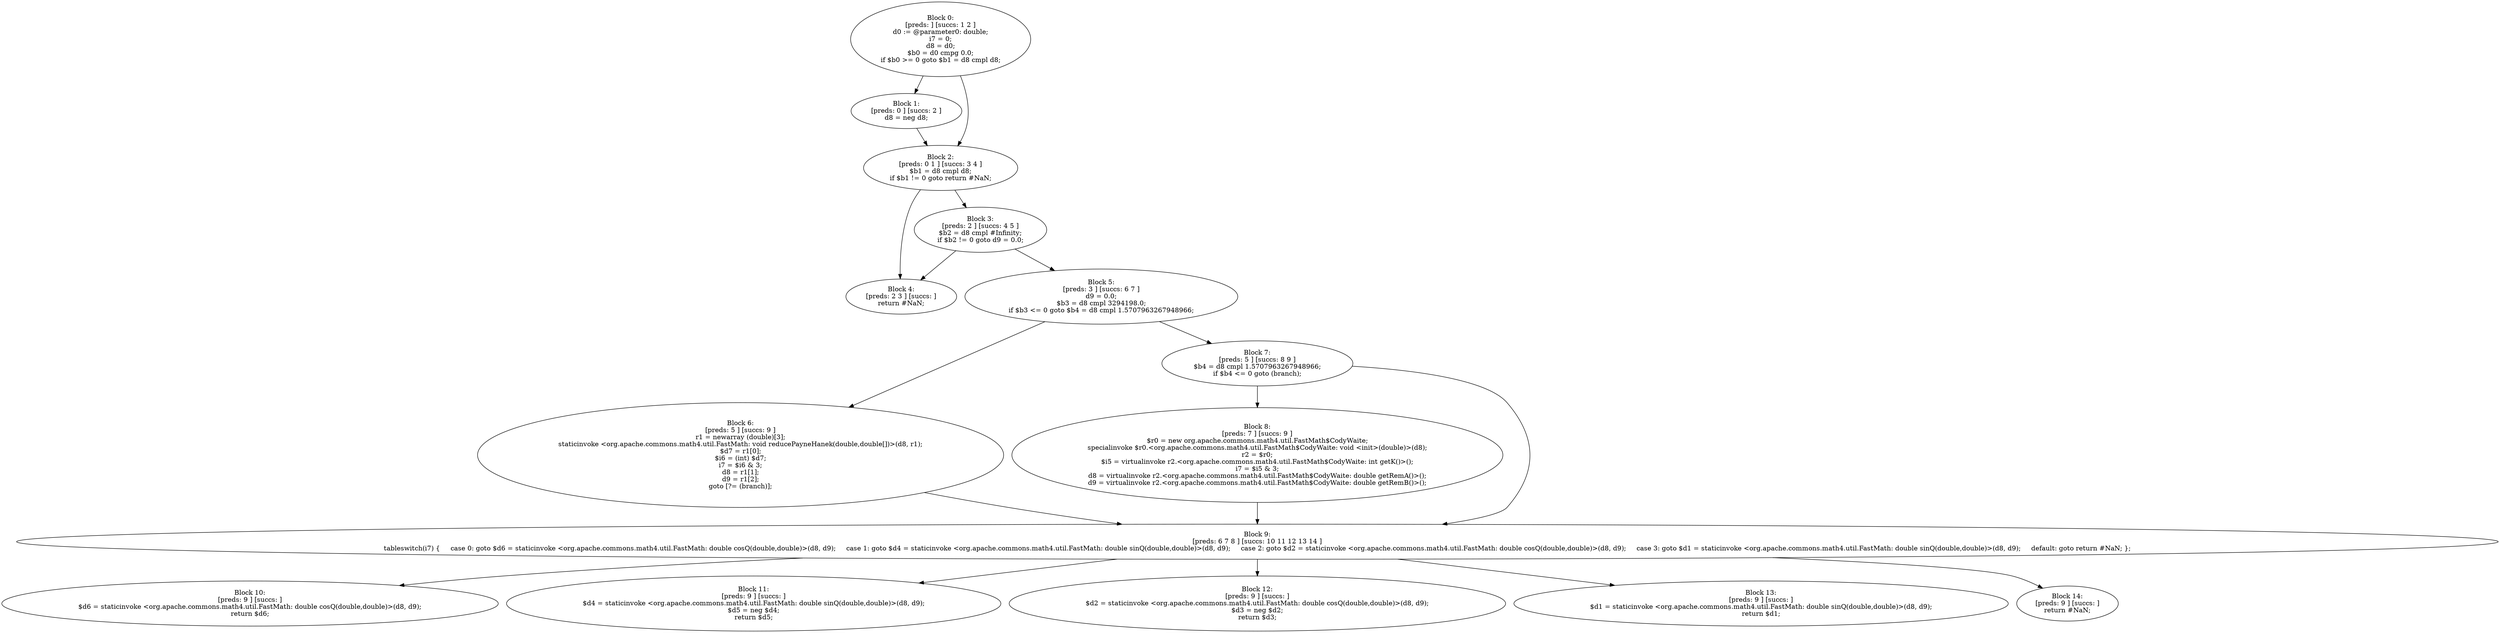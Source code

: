 digraph "unitGraph" {
    "Block 0:
[preds: ] [succs: 1 2 ]
d0 := @parameter0: double;
i7 = 0;
d8 = d0;
$b0 = d0 cmpg 0.0;
if $b0 >= 0 goto $b1 = d8 cmpl d8;
"
    "Block 1:
[preds: 0 ] [succs: 2 ]
d8 = neg d8;
"
    "Block 2:
[preds: 0 1 ] [succs: 3 4 ]
$b1 = d8 cmpl d8;
if $b1 != 0 goto return #NaN;
"
    "Block 3:
[preds: 2 ] [succs: 4 5 ]
$b2 = d8 cmpl #Infinity;
if $b2 != 0 goto d9 = 0.0;
"
    "Block 4:
[preds: 2 3 ] [succs: ]
return #NaN;
"
    "Block 5:
[preds: 3 ] [succs: 6 7 ]
d9 = 0.0;
$b3 = d8 cmpl 3294198.0;
if $b3 <= 0 goto $b4 = d8 cmpl 1.5707963267948966;
"
    "Block 6:
[preds: 5 ] [succs: 9 ]
r1 = newarray (double)[3];
staticinvoke <org.apache.commons.math4.util.FastMath: void reducePayneHanek(double,double[])>(d8, r1);
$d7 = r1[0];
$i6 = (int) $d7;
i7 = $i6 & 3;
d8 = r1[1];
d9 = r1[2];
goto [?= (branch)];
"
    "Block 7:
[preds: 5 ] [succs: 8 9 ]
$b4 = d8 cmpl 1.5707963267948966;
if $b4 <= 0 goto (branch);
"
    "Block 8:
[preds: 7 ] [succs: 9 ]
$r0 = new org.apache.commons.math4.util.FastMath$CodyWaite;
specialinvoke $r0.<org.apache.commons.math4.util.FastMath$CodyWaite: void <init>(double)>(d8);
r2 = $r0;
$i5 = virtualinvoke r2.<org.apache.commons.math4.util.FastMath$CodyWaite: int getK()>();
i7 = $i5 & 3;
d8 = virtualinvoke r2.<org.apache.commons.math4.util.FastMath$CodyWaite: double getRemA()>();
d9 = virtualinvoke r2.<org.apache.commons.math4.util.FastMath$CodyWaite: double getRemB()>();
"
    "Block 9:
[preds: 6 7 8 ] [succs: 10 11 12 13 14 ]
tableswitch(i7) {     case 0: goto $d6 = staticinvoke <org.apache.commons.math4.util.FastMath: double cosQ(double,double)>(d8, d9);     case 1: goto $d4 = staticinvoke <org.apache.commons.math4.util.FastMath: double sinQ(double,double)>(d8, d9);     case 2: goto $d2 = staticinvoke <org.apache.commons.math4.util.FastMath: double cosQ(double,double)>(d8, d9);     case 3: goto $d1 = staticinvoke <org.apache.commons.math4.util.FastMath: double sinQ(double,double)>(d8, d9);     default: goto return #NaN; };
"
    "Block 10:
[preds: 9 ] [succs: ]
$d6 = staticinvoke <org.apache.commons.math4.util.FastMath: double cosQ(double,double)>(d8, d9);
return $d6;
"
    "Block 11:
[preds: 9 ] [succs: ]
$d4 = staticinvoke <org.apache.commons.math4.util.FastMath: double sinQ(double,double)>(d8, d9);
$d5 = neg $d4;
return $d5;
"
    "Block 12:
[preds: 9 ] [succs: ]
$d2 = staticinvoke <org.apache.commons.math4.util.FastMath: double cosQ(double,double)>(d8, d9);
$d3 = neg $d2;
return $d3;
"
    "Block 13:
[preds: 9 ] [succs: ]
$d1 = staticinvoke <org.apache.commons.math4.util.FastMath: double sinQ(double,double)>(d8, d9);
return $d1;
"
    "Block 14:
[preds: 9 ] [succs: ]
return #NaN;
"
    "Block 0:
[preds: ] [succs: 1 2 ]
d0 := @parameter0: double;
i7 = 0;
d8 = d0;
$b0 = d0 cmpg 0.0;
if $b0 >= 0 goto $b1 = d8 cmpl d8;
"->"Block 1:
[preds: 0 ] [succs: 2 ]
d8 = neg d8;
";
    "Block 0:
[preds: ] [succs: 1 2 ]
d0 := @parameter0: double;
i7 = 0;
d8 = d0;
$b0 = d0 cmpg 0.0;
if $b0 >= 0 goto $b1 = d8 cmpl d8;
"->"Block 2:
[preds: 0 1 ] [succs: 3 4 ]
$b1 = d8 cmpl d8;
if $b1 != 0 goto return #NaN;
";
    "Block 1:
[preds: 0 ] [succs: 2 ]
d8 = neg d8;
"->"Block 2:
[preds: 0 1 ] [succs: 3 4 ]
$b1 = d8 cmpl d8;
if $b1 != 0 goto return #NaN;
";
    "Block 2:
[preds: 0 1 ] [succs: 3 4 ]
$b1 = d8 cmpl d8;
if $b1 != 0 goto return #NaN;
"->"Block 3:
[preds: 2 ] [succs: 4 5 ]
$b2 = d8 cmpl #Infinity;
if $b2 != 0 goto d9 = 0.0;
";
    "Block 2:
[preds: 0 1 ] [succs: 3 4 ]
$b1 = d8 cmpl d8;
if $b1 != 0 goto return #NaN;
"->"Block 4:
[preds: 2 3 ] [succs: ]
return #NaN;
";
    "Block 3:
[preds: 2 ] [succs: 4 5 ]
$b2 = d8 cmpl #Infinity;
if $b2 != 0 goto d9 = 0.0;
"->"Block 4:
[preds: 2 3 ] [succs: ]
return #NaN;
";
    "Block 3:
[preds: 2 ] [succs: 4 5 ]
$b2 = d8 cmpl #Infinity;
if $b2 != 0 goto d9 = 0.0;
"->"Block 5:
[preds: 3 ] [succs: 6 7 ]
d9 = 0.0;
$b3 = d8 cmpl 3294198.0;
if $b3 <= 0 goto $b4 = d8 cmpl 1.5707963267948966;
";
    "Block 5:
[preds: 3 ] [succs: 6 7 ]
d9 = 0.0;
$b3 = d8 cmpl 3294198.0;
if $b3 <= 0 goto $b4 = d8 cmpl 1.5707963267948966;
"->"Block 6:
[preds: 5 ] [succs: 9 ]
r1 = newarray (double)[3];
staticinvoke <org.apache.commons.math4.util.FastMath: void reducePayneHanek(double,double[])>(d8, r1);
$d7 = r1[0];
$i6 = (int) $d7;
i7 = $i6 & 3;
d8 = r1[1];
d9 = r1[2];
goto [?= (branch)];
";
    "Block 5:
[preds: 3 ] [succs: 6 7 ]
d9 = 0.0;
$b3 = d8 cmpl 3294198.0;
if $b3 <= 0 goto $b4 = d8 cmpl 1.5707963267948966;
"->"Block 7:
[preds: 5 ] [succs: 8 9 ]
$b4 = d8 cmpl 1.5707963267948966;
if $b4 <= 0 goto (branch);
";
    "Block 6:
[preds: 5 ] [succs: 9 ]
r1 = newarray (double)[3];
staticinvoke <org.apache.commons.math4.util.FastMath: void reducePayneHanek(double,double[])>(d8, r1);
$d7 = r1[0];
$i6 = (int) $d7;
i7 = $i6 & 3;
d8 = r1[1];
d9 = r1[2];
goto [?= (branch)];
"->"Block 9:
[preds: 6 7 8 ] [succs: 10 11 12 13 14 ]
tableswitch(i7) {     case 0: goto $d6 = staticinvoke <org.apache.commons.math4.util.FastMath: double cosQ(double,double)>(d8, d9);     case 1: goto $d4 = staticinvoke <org.apache.commons.math4.util.FastMath: double sinQ(double,double)>(d8, d9);     case 2: goto $d2 = staticinvoke <org.apache.commons.math4.util.FastMath: double cosQ(double,double)>(d8, d9);     case 3: goto $d1 = staticinvoke <org.apache.commons.math4.util.FastMath: double sinQ(double,double)>(d8, d9);     default: goto return #NaN; };
";
    "Block 7:
[preds: 5 ] [succs: 8 9 ]
$b4 = d8 cmpl 1.5707963267948966;
if $b4 <= 0 goto (branch);
"->"Block 8:
[preds: 7 ] [succs: 9 ]
$r0 = new org.apache.commons.math4.util.FastMath$CodyWaite;
specialinvoke $r0.<org.apache.commons.math4.util.FastMath$CodyWaite: void <init>(double)>(d8);
r2 = $r0;
$i5 = virtualinvoke r2.<org.apache.commons.math4.util.FastMath$CodyWaite: int getK()>();
i7 = $i5 & 3;
d8 = virtualinvoke r2.<org.apache.commons.math4.util.FastMath$CodyWaite: double getRemA()>();
d9 = virtualinvoke r2.<org.apache.commons.math4.util.FastMath$CodyWaite: double getRemB()>();
";
    "Block 7:
[preds: 5 ] [succs: 8 9 ]
$b4 = d8 cmpl 1.5707963267948966;
if $b4 <= 0 goto (branch);
"->"Block 9:
[preds: 6 7 8 ] [succs: 10 11 12 13 14 ]
tableswitch(i7) {     case 0: goto $d6 = staticinvoke <org.apache.commons.math4.util.FastMath: double cosQ(double,double)>(d8, d9);     case 1: goto $d4 = staticinvoke <org.apache.commons.math4.util.FastMath: double sinQ(double,double)>(d8, d9);     case 2: goto $d2 = staticinvoke <org.apache.commons.math4.util.FastMath: double cosQ(double,double)>(d8, d9);     case 3: goto $d1 = staticinvoke <org.apache.commons.math4.util.FastMath: double sinQ(double,double)>(d8, d9);     default: goto return #NaN; };
";
    "Block 8:
[preds: 7 ] [succs: 9 ]
$r0 = new org.apache.commons.math4.util.FastMath$CodyWaite;
specialinvoke $r0.<org.apache.commons.math4.util.FastMath$CodyWaite: void <init>(double)>(d8);
r2 = $r0;
$i5 = virtualinvoke r2.<org.apache.commons.math4.util.FastMath$CodyWaite: int getK()>();
i7 = $i5 & 3;
d8 = virtualinvoke r2.<org.apache.commons.math4.util.FastMath$CodyWaite: double getRemA()>();
d9 = virtualinvoke r2.<org.apache.commons.math4.util.FastMath$CodyWaite: double getRemB()>();
"->"Block 9:
[preds: 6 7 8 ] [succs: 10 11 12 13 14 ]
tableswitch(i7) {     case 0: goto $d6 = staticinvoke <org.apache.commons.math4.util.FastMath: double cosQ(double,double)>(d8, d9);     case 1: goto $d4 = staticinvoke <org.apache.commons.math4.util.FastMath: double sinQ(double,double)>(d8, d9);     case 2: goto $d2 = staticinvoke <org.apache.commons.math4.util.FastMath: double cosQ(double,double)>(d8, d9);     case 3: goto $d1 = staticinvoke <org.apache.commons.math4.util.FastMath: double sinQ(double,double)>(d8, d9);     default: goto return #NaN; };
";
    "Block 9:
[preds: 6 7 8 ] [succs: 10 11 12 13 14 ]
tableswitch(i7) {     case 0: goto $d6 = staticinvoke <org.apache.commons.math4.util.FastMath: double cosQ(double,double)>(d8, d9);     case 1: goto $d4 = staticinvoke <org.apache.commons.math4.util.FastMath: double sinQ(double,double)>(d8, d9);     case 2: goto $d2 = staticinvoke <org.apache.commons.math4.util.FastMath: double cosQ(double,double)>(d8, d9);     case 3: goto $d1 = staticinvoke <org.apache.commons.math4.util.FastMath: double sinQ(double,double)>(d8, d9);     default: goto return #NaN; };
"->"Block 10:
[preds: 9 ] [succs: ]
$d6 = staticinvoke <org.apache.commons.math4.util.FastMath: double cosQ(double,double)>(d8, d9);
return $d6;
";
    "Block 9:
[preds: 6 7 8 ] [succs: 10 11 12 13 14 ]
tableswitch(i7) {     case 0: goto $d6 = staticinvoke <org.apache.commons.math4.util.FastMath: double cosQ(double,double)>(d8, d9);     case 1: goto $d4 = staticinvoke <org.apache.commons.math4.util.FastMath: double sinQ(double,double)>(d8, d9);     case 2: goto $d2 = staticinvoke <org.apache.commons.math4.util.FastMath: double cosQ(double,double)>(d8, d9);     case 3: goto $d1 = staticinvoke <org.apache.commons.math4.util.FastMath: double sinQ(double,double)>(d8, d9);     default: goto return #NaN; };
"->"Block 11:
[preds: 9 ] [succs: ]
$d4 = staticinvoke <org.apache.commons.math4.util.FastMath: double sinQ(double,double)>(d8, d9);
$d5 = neg $d4;
return $d5;
";
    "Block 9:
[preds: 6 7 8 ] [succs: 10 11 12 13 14 ]
tableswitch(i7) {     case 0: goto $d6 = staticinvoke <org.apache.commons.math4.util.FastMath: double cosQ(double,double)>(d8, d9);     case 1: goto $d4 = staticinvoke <org.apache.commons.math4.util.FastMath: double sinQ(double,double)>(d8, d9);     case 2: goto $d2 = staticinvoke <org.apache.commons.math4.util.FastMath: double cosQ(double,double)>(d8, d9);     case 3: goto $d1 = staticinvoke <org.apache.commons.math4.util.FastMath: double sinQ(double,double)>(d8, d9);     default: goto return #NaN; };
"->"Block 12:
[preds: 9 ] [succs: ]
$d2 = staticinvoke <org.apache.commons.math4.util.FastMath: double cosQ(double,double)>(d8, d9);
$d3 = neg $d2;
return $d3;
";
    "Block 9:
[preds: 6 7 8 ] [succs: 10 11 12 13 14 ]
tableswitch(i7) {     case 0: goto $d6 = staticinvoke <org.apache.commons.math4.util.FastMath: double cosQ(double,double)>(d8, d9);     case 1: goto $d4 = staticinvoke <org.apache.commons.math4.util.FastMath: double sinQ(double,double)>(d8, d9);     case 2: goto $d2 = staticinvoke <org.apache.commons.math4.util.FastMath: double cosQ(double,double)>(d8, d9);     case 3: goto $d1 = staticinvoke <org.apache.commons.math4.util.FastMath: double sinQ(double,double)>(d8, d9);     default: goto return #NaN; };
"->"Block 13:
[preds: 9 ] [succs: ]
$d1 = staticinvoke <org.apache.commons.math4.util.FastMath: double sinQ(double,double)>(d8, d9);
return $d1;
";
    "Block 9:
[preds: 6 7 8 ] [succs: 10 11 12 13 14 ]
tableswitch(i7) {     case 0: goto $d6 = staticinvoke <org.apache.commons.math4.util.FastMath: double cosQ(double,double)>(d8, d9);     case 1: goto $d4 = staticinvoke <org.apache.commons.math4.util.FastMath: double sinQ(double,double)>(d8, d9);     case 2: goto $d2 = staticinvoke <org.apache.commons.math4.util.FastMath: double cosQ(double,double)>(d8, d9);     case 3: goto $d1 = staticinvoke <org.apache.commons.math4.util.FastMath: double sinQ(double,double)>(d8, d9);     default: goto return #NaN; };
"->"Block 14:
[preds: 9 ] [succs: ]
return #NaN;
";
}
